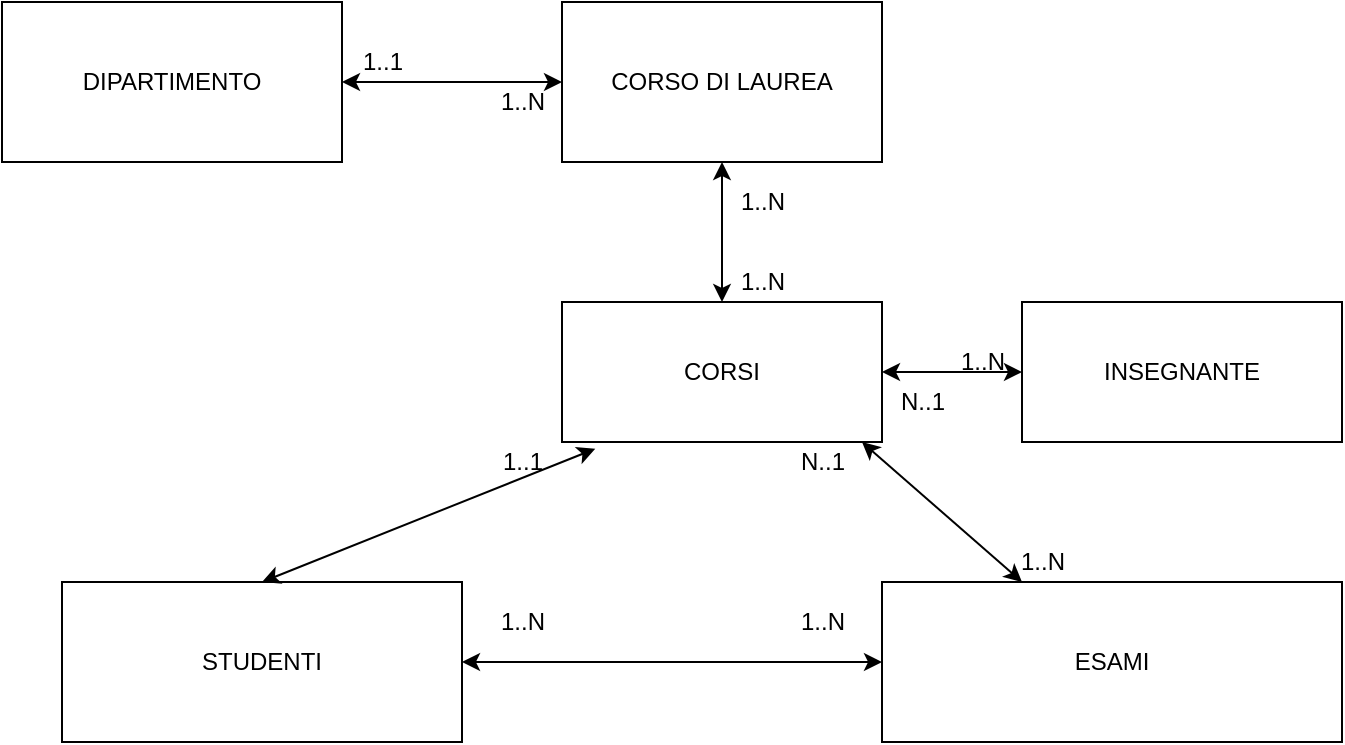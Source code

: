 <mxfile version="16.2.4" type="github">
  <diagram id="SS1LPyQPDUftOtEllxq1" name="Page-1">
    <mxGraphModel dx="2062" dy="1114" grid="1" gridSize="10" guides="1" tooltips="1" connect="1" arrows="1" fold="1" page="1" pageScale="1" pageWidth="827" pageHeight="1169" math="0" shadow="0">
      <root>
        <mxCell id="0" />
        <mxCell id="1" parent="0" />
        <mxCell id="m1uU3trw1NpVAwWZ_lOn-1" value="DIPARTIMENTO" style="rounded=0;whiteSpace=wrap;html=1;" vertex="1" parent="1">
          <mxGeometry x="40" y="40" width="170" height="80" as="geometry" />
        </mxCell>
        <mxCell id="m1uU3trw1NpVAwWZ_lOn-2" value="CORSO DI LAUREA" style="rounded=0;whiteSpace=wrap;html=1;" vertex="1" parent="1">
          <mxGeometry x="320" y="40" width="160" height="80" as="geometry" />
        </mxCell>
        <mxCell id="m1uU3trw1NpVAwWZ_lOn-3" value="CORSI" style="rounded=0;whiteSpace=wrap;html=1;" vertex="1" parent="1">
          <mxGeometry x="320" y="190" width="160" height="70" as="geometry" />
        </mxCell>
        <mxCell id="m1uU3trw1NpVAwWZ_lOn-5" value="" style="endArrow=classic;startArrow=classic;html=1;rounded=0;entryX=1;entryY=0.5;entryDx=0;entryDy=0;exitX=0;exitY=0.5;exitDx=0;exitDy=0;" edge="1" parent="1" source="m1uU3trw1NpVAwWZ_lOn-2" target="m1uU3trw1NpVAwWZ_lOn-1">
          <mxGeometry width="50" height="50" relative="1" as="geometry">
            <mxPoint x="390" y="290" as="sourcePoint" />
            <mxPoint x="250" y="120" as="targetPoint" />
          </mxGeometry>
        </mxCell>
        <mxCell id="m1uU3trw1NpVAwWZ_lOn-6" value="1..1" style="text;html=1;align=center;verticalAlign=middle;resizable=0;points=[];autosize=1;strokeColor=none;fillColor=none;" vertex="1" parent="1">
          <mxGeometry x="210" y="60" width="40" height="20" as="geometry" />
        </mxCell>
        <mxCell id="m1uU3trw1NpVAwWZ_lOn-7" value="1..N" style="text;html=1;align=center;verticalAlign=middle;resizable=0;points=[];autosize=1;strokeColor=none;fillColor=none;" vertex="1" parent="1">
          <mxGeometry x="280" y="80" width="40" height="20" as="geometry" />
        </mxCell>
        <mxCell id="m1uU3trw1NpVAwWZ_lOn-8" value="" style="endArrow=classic;startArrow=classic;html=1;rounded=0;entryX=0.5;entryY=1;entryDx=0;entryDy=0;" edge="1" parent="1" target="m1uU3trw1NpVAwWZ_lOn-2">
          <mxGeometry width="50" height="50" relative="1" as="geometry">
            <mxPoint x="400" y="190" as="sourcePoint" />
            <mxPoint x="440" y="240" as="targetPoint" />
          </mxGeometry>
        </mxCell>
        <mxCell id="m1uU3trw1NpVAwWZ_lOn-9" value="1..N" style="text;html=1;align=center;verticalAlign=middle;resizable=0;points=[];autosize=1;strokeColor=none;fillColor=none;" vertex="1" parent="1">
          <mxGeometry x="400" y="130" width="40" height="20" as="geometry" />
        </mxCell>
        <mxCell id="m1uU3trw1NpVAwWZ_lOn-11" value="1..N" style="text;html=1;align=center;verticalAlign=middle;resizable=0;points=[];autosize=1;strokeColor=none;fillColor=none;" vertex="1" parent="1">
          <mxGeometry x="400" y="170" width="40" height="20" as="geometry" />
        </mxCell>
        <mxCell id="m1uU3trw1NpVAwWZ_lOn-12" value="INSEGNANTE" style="rounded=0;whiteSpace=wrap;html=1;" vertex="1" parent="1">
          <mxGeometry x="550" y="190" width="160" height="70" as="geometry" />
        </mxCell>
        <mxCell id="m1uU3trw1NpVAwWZ_lOn-13" value="" style="endArrow=classic;startArrow=classic;html=1;rounded=0;entryX=0;entryY=0.5;entryDx=0;entryDy=0;" edge="1" parent="1" source="m1uU3trw1NpVAwWZ_lOn-3" target="m1uU3trw1NpVAwWZ_lOn-12">
          <mxGeometry width="50" height="50" relative="1" as="geometry">
            <mxPoint x="390" y="290" as="sourcePoint" />
            <mxPoint x="440" y="240" as="targetPoint" />
          </mxGeometry>
        </mxCell>
        <mxCell id="m1uU3trw1NpVAwWZ_lOn-14" value="1..N" style="text;html=1;align=center;verticalAlign=middle;resizable=0;points=[];autosize=1;strokeColor=none;fillColor=none;" vertex="1" parent="1">
          <mxGeometry x="510" y="210" width="40" height="20" as="geometry" />
        </mxCell>
        <mxCell id="m1uU3trw1NpVAwWZ_lOn-15" value="N..1" style="text;html=1;align=center;verticalAlign=middle;resizable=0;points=[];autosize=1;strokeColor=none;fillColor=none;" vertex="1" parent="1">
          <mxGeometry x="480" y="230" width="40" height="20" as="geometry" />
        </mxCell>
        <mxCell id="m1uU3trw1NpVAwWZ_lOn-17" value="STUDENTI" style="rounded=0;whiteSpace=wrap;html=1;" vertex="1" parent="1">
          <mxGeometry x="70" y="330" width="200" height="80" as="geometry" />
        </mxCell>
        <mxCell id="m1uU3trw1NpVAwWZ_lOn-18" value="ESAMI" style="rounded=0;whiteSpace=wrap;html=1;" vertex="1" parent="1">
          <mxGeometry x="480" y="330" width="230" height="80" as="geometry" />
        </mxCell>
        <mxCell id="m1uU3trw1NpVAwWZ_lOn-19" value="" style="endArrow=classic;startArrow=classic;html=1;rounded=0;exitX=0.5;exitY=0;exitDx=0;exitDy=0;entryX=0.104;entryY=1.048;entryDx=0;entryDy=0;entryPerimeter=0;" edge="1" parent="1" source="m1uU3trw1NpVAwWZ_lOn-17" target="m1uU3trw1NpVAwWZ_lOn-3">
          <mxGeometry width="50" height="50" relative="1" as="geometry">
            <mxPoint x="270" y="270" as="sourcePoint" />
            <mxPoint x="320" y="220" as="targetPoint" />
          </mxGeometry>
        </mxCell>
        <mxCell id="m1uU3trw1NpVAwWZ_lOn-20" value="" style="endArrow=classic;startArrow=classic;html=1;rounded=0;" edge="1" parent="1">
          <mxGeometry width="50" height="50" relative="1" as="geometry">
            <mxPoint x="550" y="330" as="sourcePoint" />
            <mxPoint x="470" y="260" as="targetPoint" />
            <Array as="points" />
          </mxGeometry>
        </mxCell>
        <mxCell id="m1uU3trw1NpVAwWZ_lOn-21" value="1..1" style="text;html=1;align=center;verticalAlign=middle;resizable=0;points=[];autosize=1;strokeColor=none;fillColor=none;" vertex="1" parent="1">
          <mxGeometry x="280" y="260" width="40" height="20" as="geometry" />
        </mxCell>
        <mxCell id="m1uU3trw1NpVAwWZ_lOn-22" value="" style="endArrow=classic;startArrow=classic;html=1;rounded=0;entryX=1;entryY=0.5;entryDx=0;entryDy=0;" edge="1" parent="1" source="m1uU3trw1NpVAwWZ_lOn-18" target="m1uU3trw1NpVAwWZ_lOn-17">
          <mxGeometry width="50" height="50" relative="1" as="geometry">
            <mxPoint x="710" y="500" as="sourcePoint" />
            <mxPoint x="760" y="450" as="targetPoint" />
          </mxGeometry>
        </mxCell>
        <mxCell id="m1uU3trw1NpVAwWZ_lOn-23" value="1..N" style="text;html=1;align=center;verticalAlign=middle;resizable=0;points=[];autosize=1;strokeColor=none;fillColor=none;" vertex="1" parent="1">
          <mxGeometry x="430" y="340" width="40" height="20" as="geometry" />
        </mxCell>
        <mxCell id="m1uU3trw1NpVAwWZ_lOn-24" value="1..N" style="text;html=1;align=center;verticalAlign=middle;resizable=0;points=[];autosize=1;strokeColor=none;fillColor=none;" vertex="1" parent="1">
          <mxGeometry x="280" y="340" width="40" height="20" as="geometry" />
        </mxCell>
        <mxCell id="m1uU3trw1NpVAwWZ_lOn-25" value="1..N" style="text;html=1;align=center;verticalAlign=middle;resizable=0;points=[];autosize=1;strokeColor=none;fillColor=none;" vertex="1" parent="1">
          <mxGeometry x="540" y="310" width="40" height="20" as="geometry" />
        </mxCell>
        <mxCell id="m1uU3trw1NpVAwWZ_lOn-26" value="N..1" style="text;html=1;align=center;verticalAlign=middle;resizable=0;points=[];autosize=1;strokeColor=none;fillColor=none;" vertex="1" parent="1">
          <mxGeometry x="430" y="260" width="40" height="20" as="geometry" />
        </mxCell>
      </root>
    </mxGraphModel>
  </diagram>
</mxfile>
